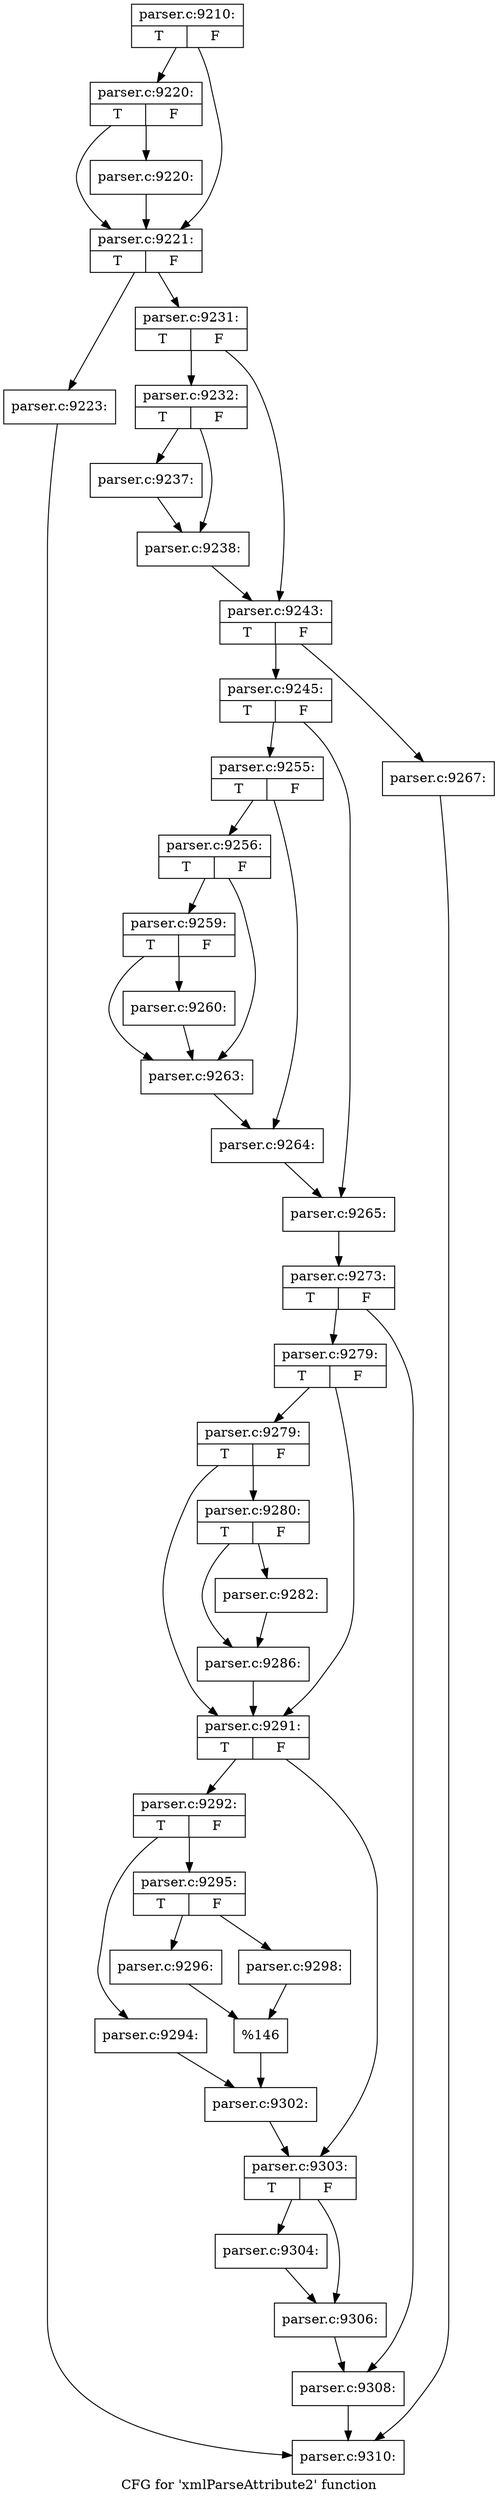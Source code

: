 digraph "CFG for 'xmlParseAttribute2' function" {
	label="CFG for 'xmlParseAttribute2' function";

	Node0x6256550 [shape=record,label="{parser.c:9210:|{<s0>T|<s1>F}}"];
	Node0x6256550 -> Node0x626af90;
	Node0x6256550 -> Node0x626af40;
	Node0x626af90 [shape=record,label="{parser.c:9220:|{<s0>T|<s1>F}}"];
	Node0x626af90 -> Node0x626aef0;
	Node0x626af90 -> Node0x626af40;
	Node0x626aef0 [shape=record,label="{parser.c:9220:}"];
	Node0x626aef0 -> Node0x626af40;
	Node0x626af40 [shape=record,label="{parser.c:9221:|{<s0>T|<s1>F}}"];
	Node0x626af40 -> Node0x626be50;
	Node0x626af40 -> Node0x626bea0;
	Node0x626be50 [shape=record,label="{parser.c:9223:}"];
	Node0x626be50 -> Node0x6267900;
	Node0x626bea0 [shape=record,label="{parser.c:9231:|{<s0>T|<s1>F}}"];
	Node0x626bea0 -> Node0x626c5b0;
	Node0x626bea0 -> Node0x626c600;
	Node0x626c5b0 [shape=record,label="{parser.c:9232:|{<s0>T|<s1>F}}"];
	Node0x626c5b0 -> Node0x626d790;
	Node0x626c5b0 -> Node0x626dac0;
	Node0x626d790 [shape=record,label="{parser.c:9237:}"];
	Node0x626d790 -> Node0x626dac0;
	Node0x626dac0 [shape=record,label="{parser.c:9238:}"];
	Node0x626dac0 -> Node0x626c600;
	Node0x626c600 [shape=record,label="{parser.c:9243:|{<s0>T|<s1>F}}"];
	Node0x626c600 -> Node0x626e300;
	Node0x626c600 -> Node0x626e3a0;
	Node0x626e300 [shape=record,label="{parser.c:9245:|{<s0>T|<s1>F}}"];
	Node0x626e300 -> Node0x626efa0;
	Node0x626e300 -> Node0x626eff0;
	Node0x626efa0 [shape=record,label="{parser.c:9255:|{<s0>T|<s1>F}}"];
	Node0x626efa0 -> Node0x626f270;
	Node0x626efa0 -> Node0x626f2c0;
	Node0x626f270 [shape=record,label="{parser.c:9256:|{<s0>T|<s1>F}}"];
	Node0x626f270 -> Node0x6270260;
	Node0x626f270 -> Node0x6270210;
	Node0x6270260 [shape=record,label="{parser.c:9259:|{<s0>T|<s1>F}}"];
	Node0x6270260 -> Node0x626fd90;
	Node0x6270260 -> Node0x6270210;
	Node0x626fd90 [shape=record,label="{parser.c:9260:}"];
	Node0x626fd90 -> Node0x6270210;
	Node0x6270210 [shape=record,label="{parser.c:9263:}"];
	Node0x6270210 -> Node0x626f2c0;
	Node0x626f2c0 [shape=record,label="{parser.c:9264:}"];
	Node0x626f2c0 -> Node0x626eff0;
	Node0x626eff0 [shape=record,label="{parser.c:9265:}"];
	Node0x626eff0 -> Node0x626e350;
	Node0x626e3a0 [shape=record,label="{parser.c:9267:}"];
	Node0x626e3a0 -> Node0x6267900;
	Node0x626e350 [shape=record,label="{parser.c:9273:|{<s0>T|<s1>F}}"];
	Node0x626e350 -> Node0x6271300;
	Node0x626e350 -> Node0x6271350;
	Node0x6271300 [shape=record,label="{parser.c:9279:|{<s0>T|<s1>F}}"];
	Node0x6271300 -> Node0x6271950;
	Node0x6271300 -> Node0x6271900;
	Node0x6271950 [shape=record,label="{parser.c:9279:|{<s0>T|<s1>F}}"];
	Node0x6271950 -> Node0x62718b0;
	Node0x6271950 -> Node0x6271900;
	Node0x62718b0 [shape=record,label="{parser.c:9280:|{<s0>T|<s1>F}}"];
	Node0x62718b0 -> Node0x62724b0;
	Node0x62718b0 -> Node0x6272460;
	Node0x6272460 [shape=record,label="{parser.c:9282:}"];
	Node0x6272460 -> Node0x62724b0;
	Node0x62724b0 [shape=record,label="{parser.c:9286:}"];
	Node0x62724b0 -> Node0x6271900;
	Node0x6271900 [shape=record,label="{parser.c:9291:|{<s0>T|<s1>F}}"];
	Node0x6271900 -> Node0x6272d00;
	Node0x6271900 -> Node0x6272d50;
	Node0x6272d00 [shape=record,label="{parser.c:9292:|{<s0>T|<s1>F}}"];
	Node0x6272d00 -> Node0x6273590;
	Node0x6272d00 -> Node0x6273630;
	Node0x6273590 [shape=record,label="{parser.c:9294:}"];
	Node0x6273590 -> Node0x62735e0;
	Node0x6273630 [shape=record,label="{parser.c:9295:|{<s0>T|<s1>F}}"];
	Node0x6273630 -> Node0x6273d10;
	Node0x6273630 -> Node0x6273db0;
	Node0x6273d10 [shape=record,label="{parser.c:9296:}"];
	Node0x6273d10 -> Node0x6273d60;
	Node0x6273db0 [shape=record,label="{parser.c:9298:}"];
	Node0x6273db0 -> Node0x6273d60;
	Node0x6273d60 [shape=record,label="{%146}"];
	Node0x6273d60 -> Node0x62735e0;
	Node0x62735e0 [shape=record,label="{parser.c:9302:}"];
	Node0x62735e0 -> Node0x6272d50;
	Node0x6272d50 [shape=record,label="{parser.c:9303:|{<s0>T|<s1>F}}"];
	Node0x6272d50 -> Node0x6274980;
	Node0x6272d50 -> Node0x62749d0;
	Node0x6274980 [shape=record,label="{parser.c:9304:}"];
	Node0x6274980 -> Node0x62749d0;
	Node0x62749d0 [shape=record,label="{parser.c:9306:}"];
	Node0x62749d0 -> Node0x6271350;
	Node0x6271350 [shape=record,label="{parser.c:9308:}"];
	Node0x6271350 -> Node0x6267900;
	Node0x6267900 [shape=record,label="{parser.c:9310:}"];
}
